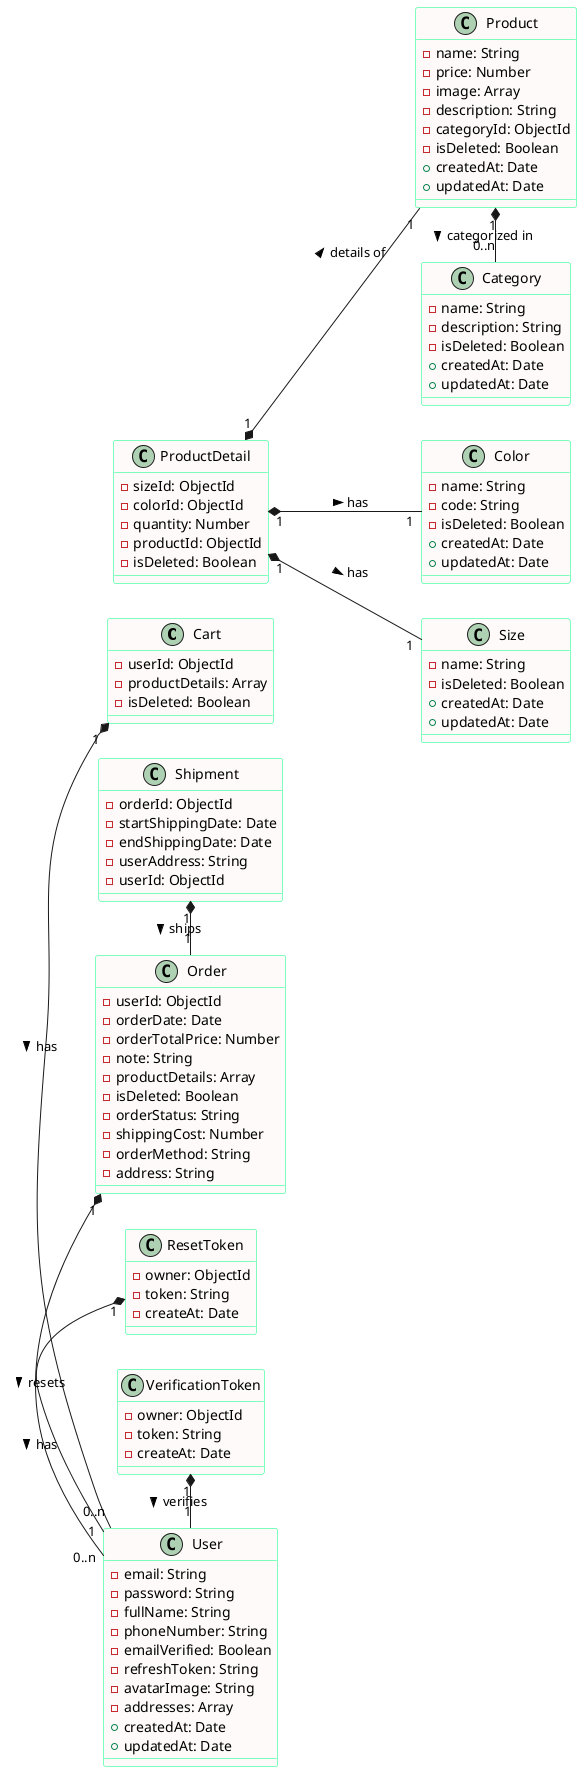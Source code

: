 @startuml
left to right direction

class Cart {
    -userId: ObjectId
    -productDetails: Array
    -isDeleted: Boolean
}

class Category {
    -name: String
    -description: String
    -isDeleted: Boolean
    +createdAt: Date
    +updatedAt: Date
}

class Color {
    -name: String
    -code: String
    -isDeleted: Boolean
    +createdAt: Date
    +updatedAt: Date
}

class Order {
    -userId: ObjectId
    -orderDate: Date
    -orderTotalPrice: Number
    -note: String
    -productDetails: Array
    -isDeleted: Boolean
    -orderStatus: String
    -shippingCost: Number
    -orderMethod: String
    -address: String
}

class Product {
    -name: String
    -price: Number
    -image: Array
    -description: String
    -categoryId: ObjectId
    -isDeleted: Boolean
    +createdAt: Date
    +updatedAt: Date
}

class ProductDetail {
    -sizeId: ObjectId
    -colorId: ObjectId
    -quantity: Number
    -productId: ObjectId
    -isDeleted: Boolean
}

class ResetToken {
    -owner: ObjectId
    -token: String
    -createAt: Date
}

class Shipment {
    -orderId: ObjectId
    -startShippingDate: Date
    -endShippingDate: Date
    -userAddress: String
    -userId: ObjectId
}

class Size {
    -name: String
    -isDeleted: Boolean
    +createdAt: Date
    +updatedAt: Date
}

class User {
    -email: String
    -password: String
    -fullName: String
    -phoneNumber: String
    -emailVerified: Boolean
    -refreshToken: String
    -avatarImage: String
    -addresses: Array
    +createdAt: Date
    +updatedAt: Date
}

class VerificationToken {
    -owner: ObjectId
    -token: String
    -createAt: Date
}

Cart "1" *- "0..n" User : has >
Order "1" *- "0..n" User : has >
Product "1" *- "0..n" Category : categorized in >
ProductDetail "1" *-- "1" Product : details of >
ProductDetail "1" *-- "1" Size : has >
ProductDetail "1" *-- "1" Color : has >
Shipment "1" *- "1" Order : ships >
ResetToken "1" *- "1" User : resets >
VerificationToken "1" *- "1" User : verifies >

skinparam class {
    BackgroundColor Snow
    ArrowColor Olive
    BorderColor SpringGreen
}
@enduml